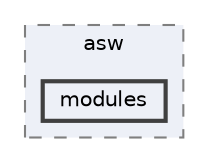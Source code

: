 digraph "include/asw/modules"
{
 // LATEX_PDF_SIZE
  bgcolor="transparent";
  edge [fontname=Helvetica,fontsize=10,labelfontname=Helvetica,labelfontsize=10];
  node [fontname=Helvetica,fontsize=10,shape=box,height=0.2,width=0.4];
  compound=true
  subgraph clusterdir_aaf75e061c576a602a98a39e375a489a {
    graph [ bgcolor="#edf0f7", pencolor="grey50", label="asw", fontname=Helvetica,fontsize=10 style="filled,dashed", URL="dir_aaf75e061c576a602a98a39e375a489a.html",tooltip=""]
  dir_956a7f66827a2d08f7001b90538e6b5c [label="modules", fillcolor="#edf0f7", color="grey25", style="filled,bold", URL="dir_956a7f66827a2d08f7001b90538e6b5c.html",tooltip=""];
  }
}
